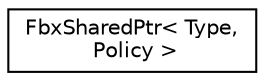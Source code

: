 digraph "クラス階層図"
{
  edge [fontname="Helvetica",fontsize="10",labelfontname="Helvetica",labelfontsize="10"];
  node [fontname="Helvetica",fontsize="10",shape=record];
  rankdir="LR";
  Node0 [label="FbxSharedPtr\< Type,\l Policy \>",height=0.2,width=0.4,color="black", fillcolor="white", style="filled",URL="$class_fbx_shared_ptr.html"];
}
